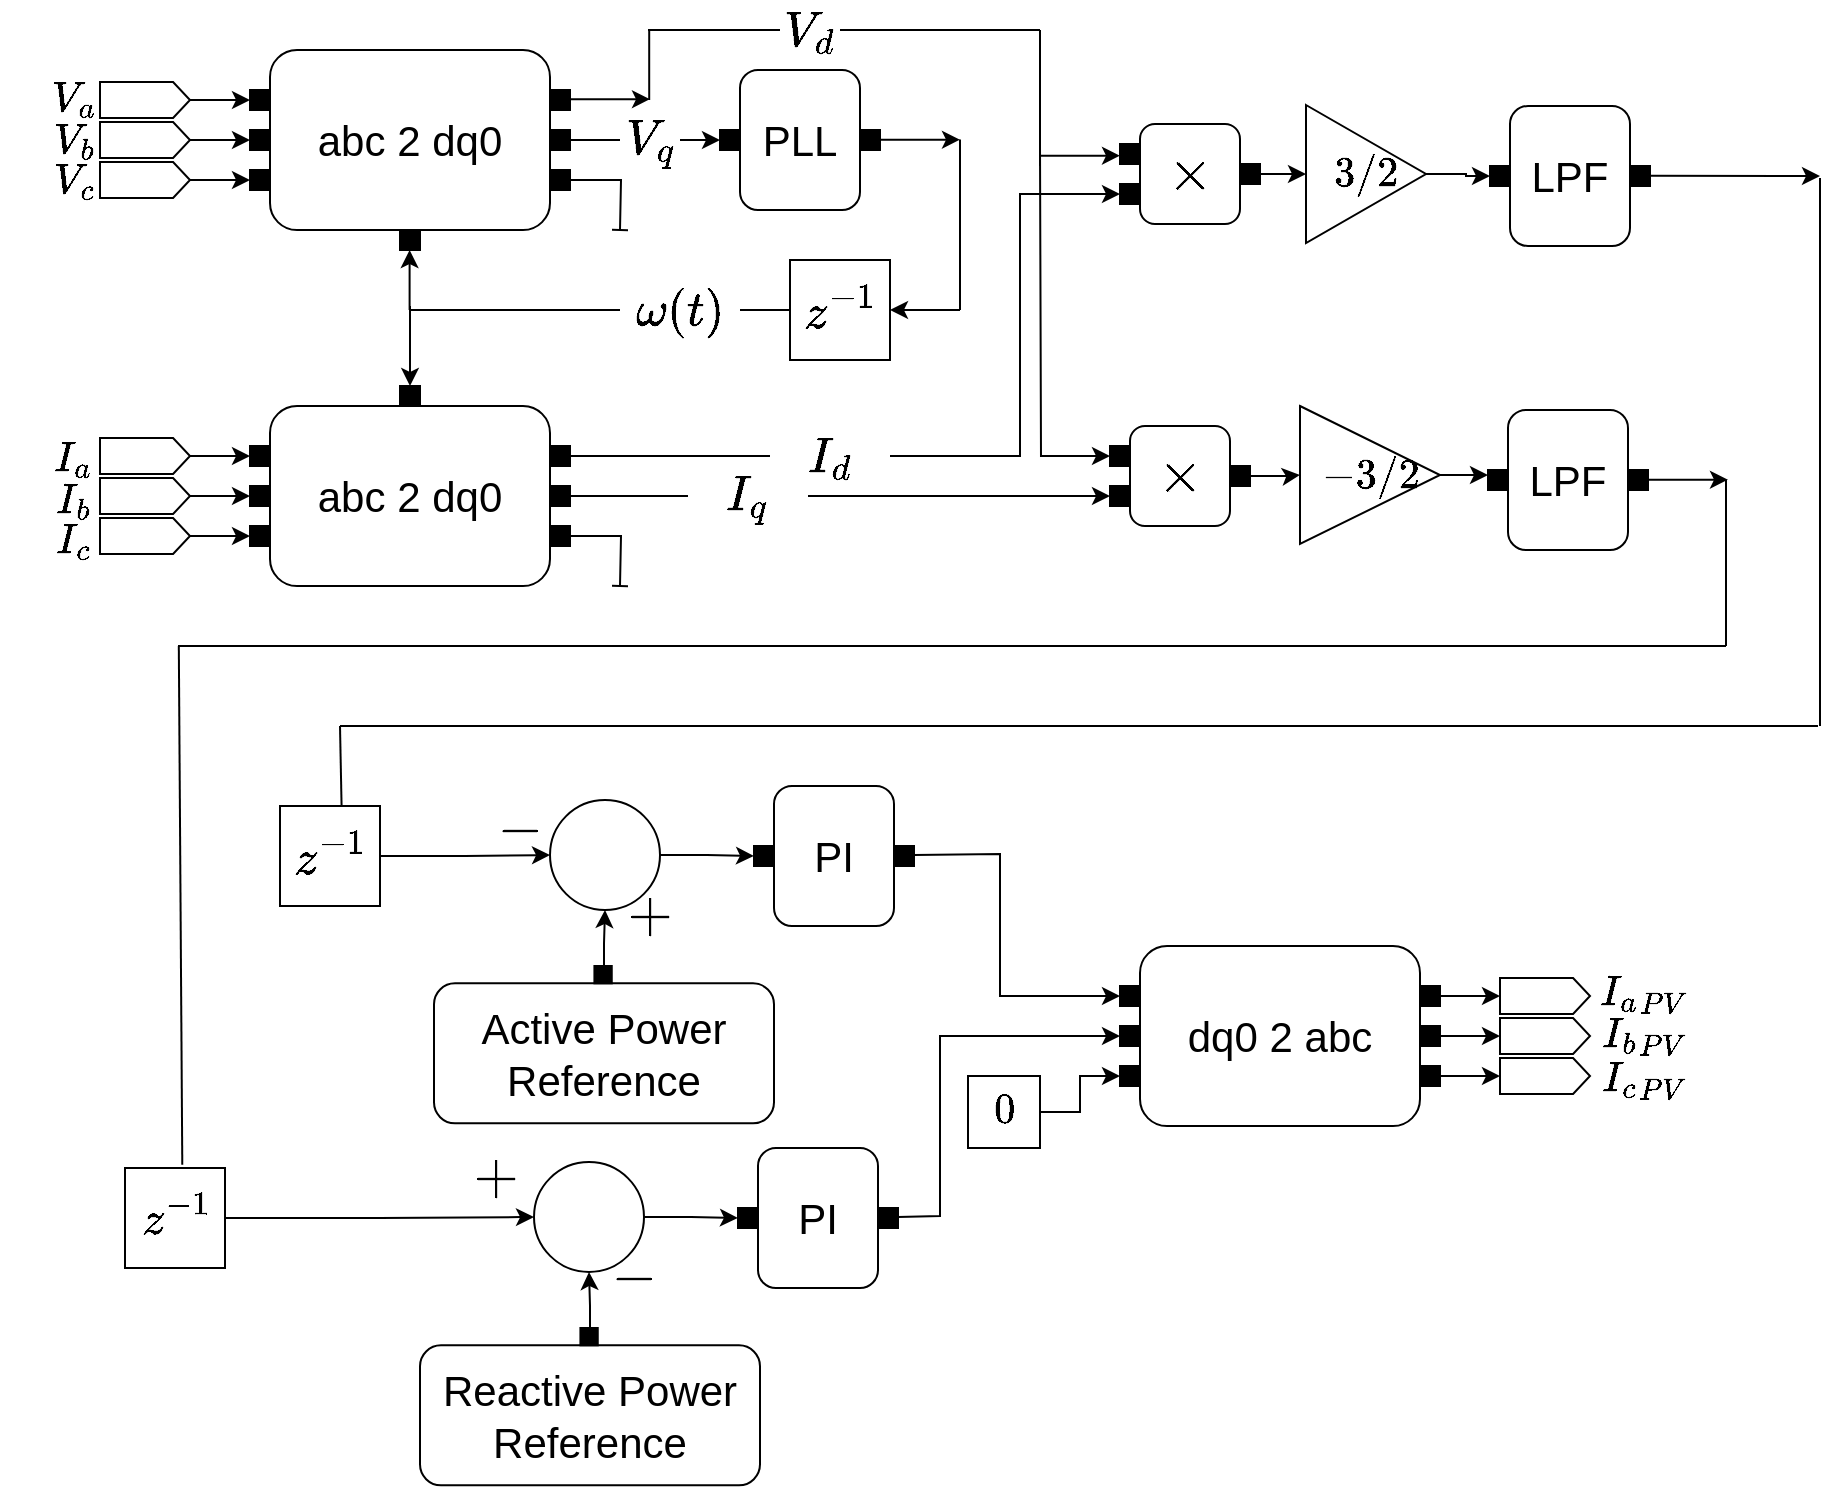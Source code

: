 <mxfile version="21.6.5" type="device">
  <diagram name="Page-1" id="e4E5GDcCQXIOogsdPwY5">
    <mxGraphModel dx="883" dy="427" grid="1" gridSize="10" guides="1" tooltips="1" connect="1" arrows="1" fold="1" page="1" pageScale="1" pageWidth="850" pageHeight="1100" math="1" shadow="0">
      <root>
        <mxCell id="0" />
        <mxCell id="1" parent="0" />
        <mxCell id="7fiHmVf5emakg1zoLztc-21" value="" style="group" vertex="1" connectable="0" parent="1">
          <mxGeometry x="155" y="62" width="160" height="90" as="geometry" />
        </mxCell>
        <mxCell id="7fiHmVf5emakg1zoLztc-14" value="&lt;font style=&quot;font-size: 21px;&quot;&gt;abc 2 dq0&lt;/font&gt;" style="rounded=1;whiteSpace=wrap;html=1;" vertex="1" parent="7fiHmVf5emakg1zoLztc-21">
          <mxGeometry x="10" width="140" height="90" as="geometry" />
        </mxCell>
        <mxCell id="7fiHmVf5emakg1zoLztc-15" value="" style="whiteSpace=wrap;html=1;aspect=fixed;fillColor=#000000;" vertex="1" parent="7fiHmVf5emakg1zoLztc-21">
          <mxGeometry y="20" width="10" height="10" as="geometry" />
        </mxCell>
        <mxCell id="7fiHmVf5emakg1zoLztc-16" value="" style="whiteSpace=wrap;html=1;aspect=fixed;fillColor=#000000;" vertex="1" parent="7fiHmVf5emakg1zoLztc-21">
          <mxGeometry x="150" y="20" width="10" height="10" as="geometry" />
        </mxCell>
        <mxCell id="7fiHmVf5emakg1zoLztc-229" style="edgeStyle=orthogonalEdgeStyle;rounded=0;orthogonalLoop=1;jettySize=auto;html=1;endArrow=baseDash;endFill=0;" edge="1" parent="7fiHmVf5emakg1zoLztc-21" source="7fiHmVf5emakg1zoLztc-17">
          <mxGeometry relative="1" as="geometry">
            <mxPoint x="185" y="90" as="targetPoint" />
          </mxGeometry>
        </mxCell>
        <mxCell id="7fiHmVf5emakg1zoLztc-17" value="" style="whiteSpace=wrap;html=1;aspect=fixed;fillColor=#000000;" vertex="1" parent="7fiHmVf5emakg1zoLztc-21">
          <mxGeometry x="150" y="60" width="10" height="10" as="geometry" />
        </mxCell>
        <mxCell id="7fiHmVf5emakg1zoLztc-18" value="" style="whiteSpace=wrap;html=1;aspect=fixed;fillColor=#000000;" vertex="1" parent="7fiHmVf5emakg1zoLztc-21">
          <mxGeometry y="60" width="10" height="10" as="geometry" />
        </mxCell>
        <mxCell id="7fiHmVf5emakg1zoLztc-19" value="" style="whiteSpace=wrap;html=1;aspect=fixed;fillColor=#000000;" vertex="1" parent="7fiHmVf5emakg1zoLztc-21">
          <mxGeometry y="40" width="10" height="10" as="geometry" />
        </mxCell>
        <mxCell id="7fiHmVf5emakg1zoLztc-20" value="" style="whiteSpace=wrap;html=1;aspect=fixed;fillColor=#000000;" vertex="1" parent="7fiHmVf5emakg1zoLztc-21">
          <mxGeometry x="150" y="40" width="10" height="10" as="geometry" />
        </mxCell>
        <mxCell id="7fiHmVf5emakg1zoLztc-32" value="" style="group" vertex="1" connectable="0" parent="1">
          <mxGeometry x="80" y="78" width="75" height="18" as="geometry" />
        </mxCell>
        <mxCell id="7fiHmVf5emakg1zoLztc-24" value="" style="endArrow=classic;html=1;rounded=0;" edge="1" parent="7fiHmVf5emakg1zoLztc-32">
          <mxGeometry width="50" height="50" relative="1" as="geometry">
            <mxPoint x="45" y="9" as="sourcePoint" />
            <mxPoint x="75" y="9" as="targetPoint" />
          </mxGeometry>
        </mxCell>
        <mxCell id="7fiHmVf5emakg1zoLztc-31" value="" style="shape=offPageConnector;whiteSpace=wrap;html=1;direction=north;size=0.188;" vertex="1" parent="7fiHmVf5emakg1zoLztc-32">
          <mxGeometry width="45" height="18" as="geometry" />
        </mxCell>
        <mxCell id="7fiHmVf5emakg1zoLztc-33" value="" style="group" vertex="1" connectable="0" parent="1">
          <mxGeometry x="80" y="98" width="75" height="18" as="geometry" />
        </mxCell>
        <mxCell id="7fiHmVf5emakg1zoLztc-34" value="" style="endArrow=classic;html=1;rounded=0;" edge="1" parent="7fiHmVf5emakg1zoLztc-33">
          <mxGeometry width="50" height="50" relative="1" as="geometry">
            <mxPoint x="45" y="9" as="sourcePoint" />
            <mxPoint x="75" y="9" as="targetPoint" />
          </mxGeometry>
        </mxCell>
        <mxCell id="7fiHmVf5emakg1zoLztc-35" value="" style="shape=offPageConnector;whiteSpace=wrap;html=1;direction=north;size=0.188;" vertex="1" parent="7fiHmVf5emakg1zoLztc-33">
          <mxGeometry width="45" height="18" as="geometry" />
        </mxCell>
        <mxCell id="7fiHmVf5emakg1zoLztc-36" value="" style="group" vertex="1" connectable="0" parent="1">
          <mxGeometry x="80" y="118" width="75" height="18" as="geometry" />
        </mxCell>
        <mxCell id="7fiHmVf5emakg1zoLztc-37" value="" style="endArrow=classic;html=1;rounded=0;" edge="1" parent="7fiHmVf5emakg1zoLztc-36">
          <mxGeometry width="50" height="50" relative="1" as="geometry">
            <mxPoint x="45" y="9" as="sourcePoint" />
            <mxPoint x="75" y="9" as="targetPoint" />
          </mxGeometry>
        </mxCell>
        <mxCell id="7fiHmVf5emakg1zoLztc-38" value="" style="shape=offPageConnector;whiteSpace=wrap;html=1;direction=north;size=0.188;" vertex="1" parent="7fiHmVf5emakg1zoLztc-36">
          <mxGeometry width="45" height="18" as="geometry" />
        </mxCell>
        <mxCell id="7fiHmVf5emakg1zoLztc-56" value="" style="group" vertex="1" connectable="0" parent="1">
          <mxGeometry x="155" y="240" width="160" height="90" as="geometry" />
        </mxCell>
        <mxCell id="7fiHmVf5emakg1zoLztc-57" value="&lt;font style=&quot;font-size: 21px;&quot;&gt;abc 2 dq0&lt;/font&gt;" style="rounded=1;whiteSpace=wrap;html=1;" vertex="1" parent="7fiHmVf5emakg1zoLztc-56">
          <mxGeometry x="10" width="140" height="90" as="geometry" />
        </mxCell>
        <mxCell id="7fiHmVf5emakg1zoLztc-58" value="" style="whiteSpace=wrap;html=1;aspect=fixed;fillColor=#000000;" vertex="1" parent="7fiHmVf5emakg1zoLztc-56">
          <mxGeometry y="20" width="10" height="10" as="geometry" />
        </mxCell>
        <mxCell id="7fiHmVf5emakg1zoLztc-59" value="" style="whiteSpace=wrap;html=1;aspect=fixed;fillColor=#000000;" vertex="1" parent="7fiHmVf5emakg1zoLztc-56">
          <mxGeometry x="150" y="20" width="10" height="10" as="geometry" />
        </mxCell>
        <mxCell id="7fiHmVf5emakg1zoLztc-230" style="edgeStyle=orthogonalEdgeStyle;rounded=0;orthogonalLoop=1;jettySize=auto;html=1;endArrow=baseDash;endFill=0;" edge="1" parent="7fiHmVf5emakg1zoLztc-56" source="7fiHmVf5emakg1zoLztc-60">
          <mxGeometry relative="1" as="geometry">
            <mxPoint x="185" y="90" as="targetPoint" />
          </mxGeometry>
        </mxCell>
        <mxCell id="7fiHmVf5emakg1zoLztc-60" value="" style="whiteSpace=wrap;html=1;aspect=fixed;fillColor=#000000;" vertex="1" parent="7fiHmVf5emakg1zoLztc-56">
          <mxGeometry x="150" y="60" width="10" height="10" as="geometry" />
        </mxCell>
        <mxCell id="7fiHmVf5emakg1zoLztc-61" value="" style="whiteSpace=wrap;html=1;aspect=fixed;fillColor=#000000;" vertex="1" parent="7fiHmVf5emakg1zoLztc-56">
          <mxGeometry y="60" width="10" height="10" as="geometry" />
        </mxCell>
        <mxCell id="7fiHmVf5emakg1zoLztc-62" value="" style="whiteSpace=wrap;html=1;aspect=fixed;fillColor=#000000;" vertex="1" parent="7fiHmVf5emakg1zoLztc-56">
          <mxGeometry y="40" width="10" height="10" as="geometry" />
        </mxCell>
        <mxCell id="7fiHmVf5emakg1zoLztc-63" value="" style="whiteSpace=wrap;html=1;aspect=fixed;fillColor=#000000;" vertex="1" parent="7fiHmVf5emakg1zoLztc-56">
          <mxGeometry x="150" y="40" width="10" height="10" as="geometry" />
        </mxCell>
        <mxCell id="7fiHmVf5emakg1zoLztc-64" value="" style="group" vertex="1" connectable="0" parent="1">
          <mxGeometry x="80" y="256" width="75" height="18" as="geometry" />
        </mxCell>
        <mxCell id="7fiHmVf5emakg1zoLztc-65" value="" style="endArrow=classic;html=1;rounded=0;" edge="1" parent="7fiHmVf5emakg1zoLztc-64">
          <mxGeometry width="50" height="50" relative="1" as="geometry">
            <mxPoint x="45" y="9" as="sourcePoint" />
            <mxPoint x="75" y="9" as="targetPoint" />
          </mxGeometry>
        </mxCell>
        <mxCell id="7fiHmVf5emakg1zoLztc-66" value="" style="shape=offPageConnector;whiteSpace=wrap;html=1;direction=north;size=0.188;" vertex="1" parent="7fiHmVf5emakg1zoLztc-64">
          <mxGeometry width="45" height="18" as="geometry" />
        </mxCell>
        <mxCell id="7fiHmVf5emakg1zoLztc-67" value="" style="group" vertex="1" connectable="0" parent="1">
          <mxGeometry x="80" y="276" width="75" height="18" as="geometry" />
        </mxCell>
        <mxCell id="7fiHmVf5emakg1zoLztc-68" value="" style="endArrow=classic;html=1;rounded=0;" edge="1" parent="7fiHmVf5emakg1zoLztc-67">
          <mxGeometry width="50" height="50" relative="1" as="geometry">
            <mxPoint x="45" y="9" as="sourcePoint" />
            <mxPoint x="75" y="9" as="targetPoint" />
          </mxGeometry>
        </mxCell>
        <mxCell id="7fiHmVf5emakg1zoLztc-69" value="" style="shape=offPageConnector;whiteSpace=wrap;html=1;direction=north;size=0.188;" vertex="1" parent="7fiHmVf5emakg1zoLztc-67">
          <mxGeometry width="45" height="18" as="geometry" />
        </mxCell>
        <mxCell id="7fiHmVf5emakg1zoLztc-70" value="" style="group" vertex="1" connectable="0" parent="1">
          <mxGeometry x="80" y="296" width="75" height="18" as="geometry" />
        </mxCell>
        <mxCell id="7fiHmVf5emakg1zoLztc-71" value="" style="endArrow=classic;html=1;rounded=0;" edge="1" parent="7fiHmVf5emakg1zoLztc-70">
          <mxGeometry width="50" height="50" relative="1" as="geometry">
            <mxPoint x="45" y="9" as="sourcePoint" />
            <mxPoint x="75" y="9" as="targetPoint" />
          </mxGeometry>
        </mxCell>
        <mxCell id="7fiHmVf5emakg1zoLztc-72" value="" style="shape=offPageConnector;whiteSpace=wrap;html=1;direction=north;size=0.188;" vertex="1" parent="7fiHmVf5emakg1zoLztc-70">
          <mxGeometry width="45" height="18" as="geometry" />
        </mxCell>
        <mxCell id="7fiHmVf5emakg1zoLztc-73" value="" style="group" vertex="1" connectable="0" parent="1">
          <mxGeometry x="390.0" y="62" width="160" height="90" as="geometry" />
        </mxCell>
        <mxCell id="7fiHmVf5emakg1zoLztc-74" value="&lt;font style=&quot;font-size: 21px;&quot;&gt;PLL&lt;/font&gt;" style="rounded=1;whiteSpace=wrap;html=1;" vertex="1" parent="7fiHmVf5emakg1zoLztc-73">
          <mxGeometry x="10" y="10" width="60" height="70" as="geometry" />
        </mxCell>
        <mxCell id="7fiHmVf5emakg1zoLztc-75" value="" style="whiteSpace=wrap;html=1;aspect=fixed;fillColor=#000000;" vertex="1" parent="7fiHmVf5emakg1zoLztc-73">
          <mxGeometry y="40" width="10" height="10" as="geometry" />
        </mxCell>
        <mxCell id="7fiHmVf5emakg1zoLztc-76" value="" style="whiteSpace=wrap;html=1;aspect=fixed;fillColor=#000000;" vertex="1" parent="7fiHmVf5emakg1zoLztc-73">
          <mxGeometry x="70" y="40" width="10" height="10" as="geometry" />
        </mxCell>
        <mxCell id="7fiHmVf5emakg1zoLztc-80" value="" style="endArrow=classic;html=1;rounded=0;" edge="1" parent="7fiHmVf5emakg1zoLztc-73">
          <mxGeometry width="50" height="50" relative="1" as="geometry">
            <mxPoint x="80.0" y="44.86" as="sourcePoint" />
            <mxPoint x="120.0" y="44.86" as="targetPoint" />
          </mxGeometry>
        </mxCell>
        <mxCell id="7fiHmVf5emakg1zoLztc-108" value="" style="endArrow=none;html=1;rounded=0;" edge="1" parent="7fiHmVf5emakg1zoLztc-73">
          <mxGeometry width="50" height="50" relative="1" as="geometry">
            <mxPoint x="160.0" y="-10" as="sourcePoint" />
            <mxPoint x="160.0" y="58" as="targetPoint" />
          </mxGeometry>
        </mxCell>
        <mxCell id="7fiHmVf5emakg1zoLztc-78" style="edgeStyle=orthogonalEdgeStyle;rounded=0;orthogonalLoop=1;jettySize=auto;html=1;exitX=1;exitY=0.5;exitDx=0;exitDy=0;" edge="1" parent="1" source="7fiHmVf5emakg1zoLztc-85">
          <mxGeometry relative="1" as="geometry">
            <mxPoint x="390" y="107" as="targetPoint" />
          </mxGeometry>
        </mxCell>
        <mxCell id="7fiHmVf5emakg1zoLztc-79" value="" style="whiteSpace=wrap;html=1;aspect=fixed;fillColor=#000000;" vertex="1" parent="1">
          <mxGeometry x="230" y="152" width="10" height="10" as="geometry" />
        </mxCell>
        <mxCell id="7fiHmVf5emakg1zoLztc-81" value="" style="endArrow=classic;html=1;rounded=0;" edge="1" parent="1">
          <mxGeometry width="50" height="50" relative="1" as="geometry">
            <mxPoint x="234.8" y="192" as="sourcePoint" />
            <mxPoint x="234.8" y="162" as="targetPoint" />
          </mxGeometry>
        </mxCell>
        <mxCell id="7fiHmVf5emakg1zoLztc-82" value="" style="endArrow=none;html=1;rounded=0;startArrow=classic;startFill=1;" edge="1" parent="1" source="7fiHmVf5emakg1zoLztc-134">
          <mxGeometry width="50" height="50" relative="1" as="geometry">
            <mxPoint x="235" y="192" as="sourcePoint" />
            <mxPoint x="510" y="192" as="targetPoint" />
          </mxGeometry>
        </mxCell>
        <mxCell id="7fiHmVf5emakg1zoLztc-83" value="" style="endArrow=none;html=1;rounded=0;" edge="1" parent="1">
          <mxGeometry width="50" height="50" relative="1" as="geometry">
            <mxPoint x="510" y="106.8" as="sourcePoint" />
            <mxPoint x="510" y="192" as="targetPoint" />
          </mxGeometry>
        </mxCell>
        <mxCell id="7fiHmVf5emakg1zoLztc-86" value="" style="edgeStyle=orthogonalEdgeStyle;rounded=0;orthogonalLoop=1;jettySize=auto;html=1;exitX=1;exitY=0.5;exitDx=0;exitDy=0;endArrow=none;endFill=0;" edge="1" parent="1" source="7fiHmVf5emakg1zoLztc-20" target="7fiHmVf5emakg1zoLztc-85">
          <mxGeometry relative="1" as="geometry">
            <mxPoint x="315" y="107" as="sourcePoint" />
            <mxPoint x="390" y="107" as="targetPoint" />
          </mxGeometry>
        </mxCell>
        <mxCell id="7fiHmVf5emakg1zoLztc-85" value="&lt;font style=&quot;font-size: 21px;&quot;&gt;$$V_q$$&lt;/font&gt;" style="text;html=1;strokeColor=none;fillColor=none;align=center;verticalAlign=middle;whiteSpace=wrap;rounded=0;" vertex="1" parent="1">
          <mxGeometry x="340" y="92" width="30" height="30" as="geometry" />
        </mxCell>
        <mxCell id="7fiHmVf5emakg1zoLztc-87" value="" style="endArrow=none;html=1;rounded=0;" edge="1" parent="1" target="7fiHmVf5emakg1zoLztc-84">
          <mxGeometry width="50" height="50" relative="1" as="geometry">
            <mxPoint x="235" y="192" as="sourcePoint" />
            <mxPoint x="510" y="192" as="targetPoint" />
          </mxGeometry>
        </mxCell>
        <mxCell id="7fiHmVf5emakg1zoLztc-84" value="&lt;font style=&quot;font-size: 21px;&quot;&gt;$$\omega(t)$$&lt;/font&gt;" style="text;html=1;strokeColor=none;fillColor=none;align=center;verticalAlign=middle;whiteSpace=wrap;rounded=0;" vertex="1" parent="1">
          <mxGeometry x="340" y="177" width="60" height="30" as="geometry" />
        </mxCell>
        <mxCell id="7fiHmVf5emakg1zoLztc-94" value="" style="endArrow=classic;html=1;rounded=0;" edge="1" parent="1">
          <mxGeometry width="50" height="50" relative="1" as="geometry">
            <mxPoint x="315" y="86.6" as="sourcePoint" />
            <mxPoint x="355" y="86.6" as="targetPoint" />
          </mxGeometry>
        </mxCell>
        <mxCell id="7fiHmVf5emakg1zoLztc-95" value="" style="endArrow=none;html=1;rounded=0;" edge="1" parent="1">
          <mxGeometry width="50" height="50" relative="1" as="geometry">
            <mxPoint x="354.6" y="52" as="sourcePoint" />
            <mxPoint x="354.6" y="87" as="targetPoint" />
          </mxGeometry>
        </mxCell>
        <mxCell id="7fiHmVf5emakg1zoLztc-96" value="" style="endArrow=none;html=1;rounded=0;" edge="1" parent="1" source="7fiHmVf5emakg1zoLztc-112">
          <mxGeometry width="50" height="50" relative="1" as="geometry">
            <mxPoint x="354" y="52" as="sourcePoint" />
            <mxPoint x="550" y="52" as="targetPoint" />
          </mxGeometry>
        </mxCell>
        <mxCell id="7fiHmVf5emakg1zoLztc-109" value="" style="endArrow=classic;html=1;rounded=0;" edge="1" parent="1">
          <mxGeometry width="50" height="50" relative="1" as="geometry">
            <mxPoint x="550" y="114.86" as="sourcePoint" />
            <mxPoint x="590" y="114.86" as="targetPoint" />
          </mxGeometry>
        </mxCell>
        <mxCell id="7fiHmVf5emakg1zoLztc-111" value="" style="group" vertex="1" connectable="0" parent="1">
          <mxGeometry x="590" y="99" width="70.0" height="50" as="geometry" />
        </mxCell>
        <mxCell id="7fiHmVf5emakg1zoLztc-89" value="&lt;font style=&quot;font-size: 24px;&quot;&gt;$$\times$$&lt;/font&gt;" style="rounded=1;whiteSpace=wrap;html=1;" vertex="1" parent="7fiHmVf5emakg1zoLztc-111">
          <mxGeometry x="10.0" width="50" height="50" as="geometry" />
        </mxCell>
        <mxCell id="7fiHmVf5emakg1zoLztc-90" value="" style="whiteSpace=wrap;html=1;aspect=fixed;fillColor=#000000;" vertex="1" parent="7fiHmVf5emakg1zoLztc-111">
          <mxGeometry x="1.137e-13" y="30" width="10" height="10" as="geometry" />
        </mxCell>
        <mxCell id="7fiHmVf5emakg1zoLztc-91" value="" style="whiteSpace=wrap;html=1;aspect=fixed;fillColor=#000000;" vertex="1" parent="7fiHmVf5emakg1zoLztc-111">
          <mxGeometry x="60.0" y="20" width="10" height="10" as="geometry" />
        </mxCell>
        <mxCell id="7fiHmVf5emakg1zoLztc-101" value="" style="whiteSpace=wrap;html=1;aspect=fixed;fillColor=#000000;" vertex="1" parent="7fiHmVf5emakg1zoLztc-111">
          <mxGeometry y="10" width="10" height="10" as="geometry" />
        </mxCell>
        <mxCell id="7fiHmVf5emakg1zoLztc-113" value="" style="endArrow=none;html=1;rounded=0;" edge="1" parent="1" target="7fiHmVf5emakg1zoLztc-112">
          <mxGeometry width="50" height="50" relative="1" as="geometry">
            <mxPoint x="354" y="52" as="sourcePoint" />
            <mxPoint x="550" y="52" as="targetPoint" />
          </mxGeometry>
        </mxCell>
        <mxCell id="7fiHmVf5emakg1zoLztc-112" value="&lt;font style=&quot;font-size: 21px;&quot;&gt;$$V_d$$&lt;/font&gt;" style="text;html=1;strokeColor=none;fillColor=none;align=center;verticalAlign=middle;whiteSpace=wrap;rounded=0;" vertex="1" parent="1">
          <mxGeometry x="420" y="37" width="30" height="30" as="geometry" />
        </mxCell>
        <mxCell id="7fiHmVf5emakg1zoLztc-117" value="" style="group" vertex="1" connectable="0" parent="1">
          <mxGeometry x="310" y="250" width="275" height="30" as="geometry" />
        </mxCell>
        <mxCell id="7fiHmVf5emakg1zoLztc-115" value="" style="endArrow=none;html=1;rounded=0;" edge="1" parent="7fiHmVf5emakg1zoLztc-117" target="7fiHmVf5emakg1zoLztc-116">
          <mxGeometry width="50" height="50" relative="1" as="geometry">
            <mxPoint y="15" as="sourcePoint" />
            <mxPoint x="275" y="15" as="targetPoint" />
          </mxGeometry>
        </mxCell>
        <mxCell id="7fiHmVf5emakg1zoLztc-116" value="&lt;font style=&quot;font-size: 21px;&quot;&gt;$$I_d$$&lt;/font&gt;" style="text;html=1;strokeColor=none;fillColor=none;align=center;verticalAlign=middle;whiteSpace=wrap;rounded=0;" vertex="1" parent="7fiHmVf5emakg1zoLztc-117">
          <mxGeometry x="105" width="60" height="30" as="geometry" />
        </mxCell>
        <mxCell id="7fiHmVf5emakg1zoLztc-118" value="" style="group" vertex="1" connectable="0" parent="1">
          <mxGeometry x="310" y="270" width="275" height="30" as="geometry" />
        </mxCell>
        <mxCell id="7fiHmVf5emakg1zoLztc-119" value="" style="endArrow=classic;html=1;rounded=0;endFill=1;" edge="1" parent="7fiHmVf5emakg1zoLztc-118" source="7fiHmVf5emakg1zoLztc-121">
          <mxGeometry width="50" height="50" relative="1" as="geometry">
            <mxPoint y="15" as="sourcePoint" />
            <mxPoint x="275" y="15" as="targetPoint" />
          </mxGeometry>
        </mxCell>
        <mxCell id="7fiHmVf5emakg1zoLztc-120" value="" style="endArrow=none;html=1;rounded=0;" edge="1" parent="7fiHmVf5emakg1zoLztc-118" target="7fiHmVf5emakg1zoLztc-121">
          <mxGeometry width="50" height="50" relative="1" as="geometry">
            <mxPoint y="15" as="sourcePoint" />
            <mxPoint x="275" y="15" as="targetPoint" />
          </mxGeometry>
        </mxCell>
        <mxCell id="7fiHmVf5emakg1zoLztc-121" value="&lt;font style=&quot;font-size: 21px;&quot;&gt;$$I_q$$&lt;/font&gt;" style="text;html=1;strokeColor=none;fillColor=none;align=center;verticalAlign=middle;whiteSpace=wrap;rounded=0;" vertex="1" parent="7fiHmVf5emakg1zoLztc-118">
          <mxGeometry x="64" width="60" height="30" as="geometry" />
        </mxCell>
        <mxCell id="7fiHmVf5emakg1zoLztc-122" value="" style="group" vertex="1" connectable="0" parent="1">
          <mxGeometry x="585" y="250" width="70.0" height="50" as="geometry" />
        </mxCell>
        <mxCell id="7fiHmVf5emakg1zoLztc-123" value="&lt;font style=&quot;font-size: 24px;&quot;&gt;$$\times$$&lt;/font&gt;" style="rounded=1;whiteSpace=wrap;html=1;" vertex="1" parent="7fiHmVf5emakg1zoLztc-122">
          <mxGeometry x="10.0" width="50" height="50" as="geometry" />
        </mxCell>
        <mxCell id="7fiHmVf5emakg1zoLztc-124" value="" style="whiteSpace=wrap;html=1;aspect=fixed;fillColor=#000000;" vertex="1" parent="7fiHmVf5emakg1zoLztc-122">
          <mxGeometry x="1.137e-13" y="30" width="10" height="10" as="geometry" />
        </mxCell>
        <mxCell id="7fiHmVf5emakg1zoLztc-125" value="" style="whiteSpace=wrap;html=1;aspect=fixed;fillColor=#000000;" vertex="1" parent="7fiHmVf5emakg1zoLztc-122">
          <mxGeometry x="60.0" y="20" width="10" height="10" as="geometry" />
        </mxCell>
        <mxCell id="7fiHmVf5emakg1zoLztc-133" style="edgeStyle=orthogonalEdgeStyle;rounded=0;orthogonalLoop=1;jettySize=auto;html=1;endArrow=none;endFill=0;startArrow=classic;startFill=1;" edge="1" parent="7fiHmVf5emakg1zoLztc-122" source="7fiHmVf5emakg1zoLztc-126">
          <mxGeometry relative="1" as="geometry">
            <mxPoint x="-35" y="-140" as="targetPoint" />
          </mxGeometry>
        </mxCell>
        <mxCell id="7fiHmVf5emakg1zoLztc-126" value="" style="whiteSpace=wrap;html=1;aspect=fixed;fillColor=#000000;" vertex="1" parent="7fiHmVf5emakg1zoLztc-122">
          <mxGeometry y="10" width="10" height="10" as="geometry" />
        </mxCell>
        <mxCell id="7fiHmVf5emakg1zoLztc-148" value="" style="edgeStyle=orthogonalEdgeStyle;rounded=0;orthogonalLoop=1;jettySize=auto;html=1;" edge="1" parent="1" source="7fiHmVf5emakg1zoLztc-127" target="7fiHmVf5emakg1zoLztc-143">
          <mxGeometry relative="1" as="geometry" />
        </mxCell>
        <mxCell id="7fiHmVf5emakg1zoLztc-127" value="&lt;font style=&quot;font-size: 18px;&quot;&gt;$$3/2$$&lt;/font&gt;" style="triangle;whiteSpace=wrap;html=1;" vertex="1" parent="1">
          <mxGeometry x="683" y="89.5" width="60" height="69" as="geometry" />
        </mxCell>
        <mxCell id="7fiHmVf5emakg1zoLztc-129" value="" style="edgeStyle=orthogonalEdgeStyle;rounded=0;orthogonalLoop=1;jettySize=auto;html=1;" edge="1" parent="1" source="7fiHmVf5emakg1zoLztc-91" target="7fiHmVf5emakg1zoLztc-127">
          <mxGeometry relative="1" as="geometry" />
        </mxCell>
        <mxCell id="7fiHmVf5emakg1zoLztc-155" style="edgeStyle=orthogonalEdgeStyle;rounded=0;orthogonalLoop=1;jettySize=auto;html=1;entryX=0;entryY=0.25;entryDx=0;entryDy=0;" edge="1" parent="1" source="7fiHmVf5emakg1zoLztc-130" target="7fiHmVf5emakg1zoLztc-151">
          <mxGeometry relative="1" as="geometry" />
        </mxCell>
        <mxCell id="7fiHmVf5emakg1zoLztc-130" value="&lt;font style=&quot;font-size: 18px;&quot;&gt;$$-3/2$$&lt;/font&gt;" style="triangle;whiteSpace=wrap;html=1;" vertex="1" parent="1">
          <mxGeometry x="680" y="240" width="70" height="69" as="geometry" />
        </mxCell>
        <mxCell id="7fiHmVf5emakg1zoLztc-131" value="" style="edgeStyle=orthogonalEdgeStyle;rounded=0;orthogonalLoop=1;jettySize=auto;html=1;" edge="1" parent="1" source="7fiHmVf5emakg1zoLztc-125" target="7fiHmVf5emakg1zoLztc-130">
          <mxGeometry relative="1" as="geometry" />
        </mxCell>
        <mxCell id="7fiHmVf5emakg1zoLztc-114" value="" style="endArrow=classic;html=1;rounded=0;endFill=1;" edge="1" parent="1" source="7fiHmVf5emakg1zoLztc-116">
          <mxGeometry width="50" height="50" relative="1" as="geometry">
            <mxPoint x="310" y="265" as="sourcePoint" />
            <mxPoint x="590" y="134" as="targetPoint" />
            <Array as="points">
              <mxPoint x="540" y="265" />
              <mxPoint x="540" y="134" />
            </Array>
          </mxGeometry>
        </mxCell>
        <mxCell id="7fiHmVf5emakg1zoLztc-135" value="" style="endArrow=none;html=1;rounded=0;" edge="1" parent="1" source="7fiHmVf5emakg1zoLztc-84" target="7fiHmVf5emakg1zoLztc-134">
          <mxGeometry width="50" height="50" relative="1" as="geometry">
            <mxPoint x="400" y="192" as="sourcePoint" />
            <mxPoint x="510" y="192" as="targetPoint" />
          </mxGeometry>
        </mxCell>
        <mxCell id="7fiHmVf5emakg1zoLztc-134" value="&lt;font style=&quot;font-size: 21px;&quot;&gt;$$z^{-1}$$&lt;/font&gt;" style="whiteSpace=wrap;html=1;aspect=fixed;" vertex="1" parent="1">
          <mxGeometry x="425" y="167" width="50" height="50" as="geometry" />
        </mxCell>
        <mxCell id="7fiHmVf5emakg1zoLztc-147" value="" style="group" vertex="1" connectable="0" parent="1">
          <mxGeometry x="775.0" y="90" width="120.0" height="70" as="geometry" />
        </mxCell>
        <mxCell id="7fiHmVf5emakg1zoLztc-142" value="&lt;font style=&quot;font-size: 21px;&quot;&gt;LPF&lt;/font&gt;" style="rounded=1;whiteSpace=wrap;html=1;" vertex="1" parent="7fiHmVf5emakg1zoLztc-147">
          <mxGeometry x="10" width="60" height="70" as="geometry" />
        </mxCell>
        <mxCell id="7fiHmVf5emakg1zoLztc-143" value="" style="whiteSpace=wrap;html=1;aspect=fixed;fillColor=#000000;" vertex="1" parent="7fiHmVf5emakg1zoLztc-147">
          <mxGeometry y="30" width="10" height="10" as="geometry" />
        </mxCell>
        <mxCell id="7fiHmVf5emakg1zoLztc-144" value="" style="whiteSpace=wrap;html=1;aspect=fixed;fillColor=#000000;" vertex="1" parent="7fiHmVf5emakg1zoLztc-147">
          <mxGeometry x="70" y="30" width="10" height="10" as="geometry" />
        </mxCell>
        <mxCell id="7fiHmVf5emakg1zoLztc-145" value="" style="endArrow=classic;html=1;rounded=0;" edge="1" parent="7fiHmVf5emakg1zoLztc-147">
          <mxGeometry width="50" height="50" relative="1" as="geometry">
            <mxPoint x="80.0" y="34.86" as="sourcePoint" />
            <mxPoint x="165.0" y="35" as="targetPoint" />
          </mxGeometry>
        </mxCell>
        <mxCell id="7fiHmVf5emakg1zoLztc-149" value="" style="group" vertex="1" connectable="0" parent="1">
          <mxGeometry x="774.0" y="242" width="120.0" height="70" as="geometry" />
        </mxCell>
        <mxCell id="7fiHmVf5emakg1zoLztc-150" value="&lt;font style=&quot;font-size: 21px;&quot;&gt;LPF&lt;/font&gt;" style="rounded=1;whiteSpace=wrap;html=1;" vertex="1" parent="7fiHmVf5emakg1zoLztc-149">
          <mxGeometry x="10" width="60" height="70" as="geometry" />
        </mxCell>
        <mxCell id="7fiHmVf5emakg1zoLztc-151" value="" style="whiteSpace=wrap;html=1;aspect=fixed;fillColor=#000000;" vertex="1" parent="7fiHmVf5emakg1zoLztc-149">
          <mxGeometry y="30" width="10" height="10" as="geometry" />
        </mxCell>
        <mxCell id="7fiHmVf5emakg1zoLztc-152" value="" style="whiteSpace=wrap;html=1;aspect=fixed;fillColor=#000000;" vertex="1" parent="7fiHmVf5emakg1zoLztc-149">
          <mxGeometry x="70" y="30" width="10" height="10" as="geometry" />
        </mxCell>
        <mxCell id="7fiHmVf5emakg1zoLztc-153" value="" style="endArrow=classic;html=1;rounded=0;" edge="1" parent="7fiHmVf5emakg1zoLztc-149">
          <mxGeometry width="50" height="50" relative="1" as="geometry">
            <mxPoint x="80.0" y="34.86" as="sourcePoint" />
            <mxPoint x="120.0" y="34.86" as="targetPoint" />
          </mxGeometry>
        </mxCell>
        <mxCell id="7fiHmVf5emakg1zoLztc-156" value="" style="endArrow=none;html=1;rounded=0;" edge="1" parent="1">
          <mxGeometry width="50" height="50" relative="1" as="geometry">
            <mxPoint x="893" y="277" as="sourcePoint" />
            <mxPoint x="893" y="360" as="targetPoint" />
          </mxGeometry>
        </mxCell>
        <mxCell id="7fiHmVf5emakg1zoLztc-157" value="" style="endArrow=none;html=1;rounded=0;" edge="1" parent="1">
          <mxGeometry width="50" height="50" relative="1" as="geometry">
            <mxPoint x="940" y="126" as="sourcePoint" />
            <mxPoint x="940" y="400" as="targetPoint" />
          </mxGeometry>
        </mxCell>
        <mxCell id="7fiHmVf5emakg1zoLztc-158" value="" style="endArrow=none;html=1;rounded=0;" edge="1" parent="1">
          <mxGeometry width="50" height="50" relative="1" as="geometry">
            <mxPoint x="119" y="360" as="sourcePoint" />
            <mxPoint x="893" y="360" as="targetPoint" />
          </mxGeometry>
        </mxCell>
        <mxCell id="7fiHmVf5emakg1zoLztc-159" value="" style="endArrow=none;html=1;rounded=0;" edge="1" parent="1">
          <mxGeometry width="50" height="50" relative="1" as="geometry">
            <mxPoint x="200" y="400" as="sourcePoint" />
            <mxPoint x="939" y="400" as="targetPoint" />
          </mxGeometry>
        </mxCell>
        <mxCell id="7fiHmVf5emakg1zoLztc-208" style="edgeStyle=orthogonalEdgeStyle;rounded=0;orthogonalLoop=1;jettySize=auto;html=1;entryX=0;entryY=0.5;entryDx=0;entryDy=0;" edge="1" parent="1" source="7fiHmVf5emakg1zoLztc-160" target="7fiHmVf5emakg1zoLztc-196">
          <mxGeometry relative="1" as="geometry">
            <mxPoint x="210" y="646" as="targetPoint" />
          </mxGeometry>
        </mxCell>
        <mxCell id="7fiHmVf5emakg1zoLztc-160" value="&lt;font style=&quot;font-size: 20px;&quot;&gt;$$z^{-1}$$&lt;/font&gt;" style="whiteSpace=wrap;html=1;aspect=fixed;" vertex="1" parent="1">
          <mxGeometry x="92.5" y="621" width="50" height="50" as="geometry" />
        </mxCell>
        <mxCell id="7fiHmVf5emakg1zoLztc-161" value="" style="endArrow=none;html=1;rounded=0;entryX=0.573;entryY=-0.032;entryDx=0;entryDy=0;entryPerimeter=0;" edge="1" parent="1" target="7fiHmVf5emakg1zoLztc-160">
          <mxGeometry width="50" height="50" relative="1" as="geometry">
            <mxPoint x="119.41" y="360" as="sourcePoint" />
            <mxPoint x="120" y="440" as="targetPoint" />
          </mxGeometry>
        </mxCell>
        <mxCell id="7fiHmVf5emakg1zoLztc-162" value="" style="endArrow=none;html=1;rounded=0;entryX=0.616;entryY=0.012;entryDx=0;entryDy=0;entryPerimeter=0;" edge="1" parent="1" target="7fiHmVf5emakg1zoLztc-163">
          <mxGeometry width="50" height="50" relative="1" as="geometry">
            <mxPoint x="200.0" y="400" as="sourcePoint" />
            <mxPoint x="200.59" y="480" as="targetPoint" />
          </mxGeometry>
        </mxCell>
        <mxCell id="7fiHmVf5emakg1zoLztc-166" value="" style="edgeStyle=orthogonalEdgeStyle;rounded=0;orthogonalLoop=1;jettySize=auto;html=1;" edge="1" parent="1" source="7fiHmVf5emakg1zoLztc-163" target="7fiHmVf5emakg1zoLztc-165">
          <mxGeometry relative="1" as="geometry" />
        </mxCell>
        <mxCell id="7fiHmVf5emakg1zoLztc-163" value="&lt;font style=&quot;font-size: 21px;&quot;&gt;$$z^{-1}$$&lt;/font&gt;" style="whiteSpace=wrap;html=1;aspect=fixed;" vertex="1" parent="1">
          <mxGeometry x="170" y="440" width="50" height="50" as="geometry" />
        </mxCell>
        <mxCell id="7fiHmVf5emakg1zoLztc-194" style="edgeStyle=orthogonalEdgeStyle;rounded=0;orthogonalLoop=1;jettySize=auto;html=1;entryX=0;entryY=0.5;entryDx=0;entryDy=0;" edge="1" parent="1" source="7fiHmVf5emakg1zoLztc-165" target="7fiHmVf5emakg1zoLztc-189">
          <mxGeometry relative="1" as="geometry">
            <mxPoint x="420" y="480" as="targetPoint" />
          </mxGeometry>
        </mxCell>
        <mxCell id="7fiHmVf5emakg1zoLztc-165" value="" style="ellipse;whiteSpace=wrap;html=1;" vertex="1" parent="1">
          <mxGeometry x="305" y="437" width="55" height="55" as="geometry" />
        </mxCell>
        <mxCell id="7fiHmVf5emakg1zoLztc-167" value="&lt;font style=&quot;font-size: 24px;&quot;&gt;$$+$$&lt;/font&gt;" style="text;html=1;strokeColor=none;fillColor=none;align=center;verticalAlign=middle;whiteSpace=wrap;rounded=0;" vertex="1" parent="1">
          <mxGeometry x="345" y="480" width="20" height="30" as="geometry" />
        </mxCell>
        <mxCell id="7fiHmVf5emakg1zoLztc-172" value="" style="endArrow=classic;html=1;rounded=0;entryX=0;entryY=0.5;entryDx=0;entryDy=0;" edge="1" parent="1" target="7fiHmVf5emakg1zoLztc-211">
          <mxGeometry width="50" height="50" relative="1" as="geometry">
            <mxPoint x="487" y="464.47" as="sourcePoint" />
            <mxPoint x="540" y="540" as="targetPoint" />
            <Array as="points">
              <mxPoint x="530" y="464" />
              <mxPoint x="530" y="535" />
            </Array>
          </mxGeometry>
        </mxCell>
        <mxCell id="7fiHmVf5emakg1zoLztc-184" value="" style="group" vertex="1" connectable="0" parent="1">
          <mxGeometry x="247" y="520" width="170" height="78.67" as="geometry" />
        </mxCell>
        <mxCell id="7fiHmVf5emakg1zoLztc-180" value="&lt;font style=&quot;font-size: 21px;&quot;&gt;Active Power Reference&lt;/font&gt;" style="rounded=1;whiteSpace=wrap;html=1;" vertex="1" parent="7fiHmVf5emakg1zoLztc-184">
          <mxGeometry y="8.67" width="170" height="70.0" as="geometry" />
        </mxCell>
        <mxCell id="7fiHmVf5emakg1zoLztc-182" value="" style="whiteSpace=wrap;html=1;aspect=fixed;fillColor=#000000;" vertex="1" parent="7fiHmVf5emakg1zoLztc-184">
          <mxGeometry x="80.209" width="8.667" height="8.667" as="geometry" />
        </mxCell>
        <mxCell id="7fiHmVf5emakg1zoLztc-185" value="" style="edgeStyle=orthogonalEdgeStyle;rounded=0;orthogonalLoop=1;jettySize=auto;html=1;" edge="1" parent="1" source="7fiHmVf5emakg1zoLztc-180" target="7fiHmVf5emakg1zoLztc-165">
          <mxGeometry relative="1" as="geometry" />
        </mxCell>
        <mxCell id="7fiHmVf5emakg1zoLztc-186" value="&lt;font style=&quot;font-size: 24px;&quot;&gt;$$-$$&lt;/font&gt;" style="text;html=1;strokeColor=none;fillColor=none;align=center;verticalAlign=middle;whiteSpace=wrap;rounded=0;" vertex="1" parent="1">
          <mxGeometry x="280" y="437" width="20" height="30" as="geometry" />
        </mxCell>
        <mxCell id="7fiHmVf5emakg1zoLztc-192" value="" style="group" vertex="1" connectable="0" parent="1">
          <mxGeometry x="407.0" y="430" width="80" height="70" as="geometry" />
        </mxCell>
        <mxCell id="7fiHmVf5emakg1zoLztc-188" value="&lt;font style=&quot;font-size: 21px;&quot;&gt;PI&lt;/font&gt;" style="rounded=1;whiteSpace=wrap;html=1;" vertex="1" parent="7fiHmVf5emakg1zoLztc-192">
          <mxGeometry x="10" width="60" height="70" as="geometry" />
        </mxCell>
        <mxCell id="7fiHmVf5emakg1zoLztc-189" value="" style="whiteSpace=wrap;html=1;aspect=fixed;fillColor=#000000;" vertex="1" parent="7fiHmVf5emakg1zoLztc-192">
          <mxGeometry y="30" width="10" height="10" as="geometry" />
        </mxCell>
        <mxCell id="7fiHmVf5emakg1zoLztc-190" value="" style="whiteSpace=wrap;html=1;aspect=fixed;fillColor=#000000;" vertex="1" parent="7fiHmVf5emakg1zoLztc-192">
          <mxGeometry x="70" y="30" width="10" height="10" as="geometry" />
        </mxCell>
        <mxCell id="7fiHmVf5emakg1zoLztc-195" style="edgeStyle=orthogonalEdgeStyle;rounded=0;orthogonalLoop=1;jettySize=auto;html=1;entryX=0;entryY=0.5;entryDx=0;entryDy=0;" edge="1" source="7fiHmVf5emakg1zoLztc-196" target="7fiHmVf5emakg1zoLztc-206" parent="1">
          <mxGeometry relative="1" as="geometry">
            <mxPoint x="412" y="661" as="targetPoint" />
          </mxGeometry>
        </mxCell>
        <mxCell id="7fiHmVf5emakg1zoLztc-196" value="" style="ellipse;whiteSpace=wrap;html=1;" vertex="1" parent="1">
          <mxGeometry x="297" y="618" width="55" height="55" as="geometry" />
        </mxCell>
        <mxCell id="7fiHmVf5emakg1zoLztc-197" value="&lt;font style=&quot;font-size: 24px;&quot;&gt;$$-$$&lt;/font&gt;" style="text;html=1;strokeColor=none;fillColor=none;align=center;verticalAlign=middle;whiteSpace=wrap;rounded=0;" vertex="1" parent="1">
          <mxGeometry x="337" y="661" width="20" height="30" as="geometry" />
        </mxCell>
        <mxCell id="7fiHmVf5emakg1zoLztc-198" value="" style="endArrow=classic;html=1;rounded=0;entryX=0;entryY=0.5;entryDx=0;entryDy=0;" edge="1" parent="1" target="7fiHmVf5emakg1zoLztc-215">
          <mxGeometry width="50" height="50" relative="1" as="geometry">
            <mxPoint x="479" y="645.47" as="sourcePoint" />
            <mxPoint x="520" y="646" as="targetPoint" />
            <Array as="points">
              <mxPoint x="500" y="645" />
              <mxPoint x="500" y="555" />
            </Array>
          </mxGeometry>
        </mxCell>
        <mxCell id="7fiHmVf5emakg1zoLztc-199" value="" style="group" vertex="1" connectable="0" parent="1">
          <mxGeometry x="240" y="701" width="170" height="78.67" as="geometry" />
        </mxCell>
        <mxCell id="7fiHmVf5emakg1zoLztc-200" value="&lt;font style=&quot;font-size: 21px;&quot;&gt;Reactive Power Reference&lt;/font&gt;" style="rounded=1;whiteSpace=wrap;html=1;" vertex="1" parent="7fiHmVf5emakg1zoLztc-199">
          <mxGeometry y="8.67" width="170" height="70.0" as="geometry" />
        </mxCell>
        <mxCell id="7fiHmVf5emakg1zoLztc-201" value="" style="whiteSpace=wrap;html=1;aspect=fixed;fillColor=#000000;" vertex="1" parent="7fiHmVf5emakg1zoLztc-199">
          <mxGeometry x="80.209" width="8.667" height="8.667" as="geometry" />
        </mxCell>
        <mxCell id="7fiHmVf5emakg1zoLztc-202" value="" style="edgeStyle=orthogonalEdgeStyle;rounded=0;orthogonalLoop=1;jettySize=auto;html=1;" edge="1" source="7fiHmVf5emakg1zoLztc-200" target="7fiHmVf5emakg1zoLztc-196" parent="1">
          <mxGeometry relative="1" as="geometry" />
        </mxCell>
        <mxCell id="7fiHmVf5emakg1zoLztc-203" value="&lt;font style=&quot;font-size: 24px;&quot;&gt;$$+$$&lt;/font&gt;" style="text;html=1;strokeColor=none;fillColor=none;align=center;verticalAlign=middle;whiteSpace=wrap;rounded=0;" vertex="1" parent="1">
          <mxGeometry x="268" y="611" width="20" height="30" as="geometry" />
        </mxCell>
        <mxCell id="7fiHmVf5emakg1zoLztc-204" value="" style="group" vertex="1" connectable="0" parent="1">
          <mxGeometry x="399.0" y="611" width="80" height="70" as="geometry" />
        </mxCell>
        <mxCell id="7fiHmVf5emakg1zoLztc-205" value="&lt;font style=&quot;font-size: 21px;&quot;&gt;PI&lt;/font&gt;" style="rounded=1;whiteSpace=wrap;html=1;" vertex="1" parent="7fiHmVf5emakg1zoLztc-204">
          <mxGeometry x="10" width="60" height="70" as="geometry" />
        </mxCell>
        <mxCell id="7fiHmVf5emakg1zoLztc-206" value="" style="whiteSpace=wrap;html=1;aspect=fixed;fillColor=#000000;" vertex="1" parent="7fiHmVf5emakg1zoLztc-204">
          <mxGeometry y="30" width="10" height="10" as="geometry" />
        </mxCell>
        <mxCell id="7fiHmVf5emakg1zoLztc-207" value="" style="whiteSpace=wrap;html=1;aspect=fixed;fillColor=#000000;" vertex="1" parent="7fiHmVf5emakg1zoLztc-204">
          <mxGeometry x="70" y="30" width="10" height="10" as="geometry" />
        </mxCell>
        <mxCell id="7fiHmVf5emakg1zoLztc-209" value="" style="group" vertex="1" connectable="0" parent="1">
          <mxGeometry x="590" y="510" width="160" height="90" as="geometry" />
        </mxCell>
        <mxCell id="7fiHmVf5emakg1zoLztc-210" value="&lt;font style=&quot;font-size: 21px;&quot;&gt;dq0 2 abc&lt;/font&gt;" style="rounded=1;whiteSpace=wrap;html=1;" vertex="1" parent="7fiHmVf5emakg1zoLztc-209">
          <mxGeometry x="10" width="140" height="90" as="geometry" />
        </mxCell>
        <mxCell id="7fiHmVf5emakg1zoLztc-211" value="" style="whiteSpace=wrap;html=1;aspect=fixed;fillColor=#000000;" vertex="1" parent="7fiHmVf5emakg1zoLztc-209">
          <mxGeometry y="20" width="10" height="10" as="geometry" />
        </mxCell>
        <mxCell id="7fiHmVf5emakg1zoLztc-212" value="" style="whiteSpace=wrap;html=1;aspect=fixed;fillColor=#000000;" vertex="1" parent="7fiHmVf5emakg1zoLztc-209">
          <mxGeometry x="150" y="20" width="10" height="10" as="geometry" />
        </mxCell>
        <mxCell id="7fiHmVf5emakg1zoLztc-213" value="" style="whiteSpace=wrap;html=1;aspect=fixed;fillColor=#000000;" vertex="1" parent="7fiHmVf5emakg1zoLztc-209">
          <mxGeometry x="150" y="60" width="10" height="10" as="geometry" />
        </mxCell>
        <mxCell id="7fiHmVf5emakg1zoLztc-214" value="" style="whiteSpace=wrap;html=1;aspect=fixed;fillColor=#000000;" vertex="1" parent="7fiHmVf5emakg1zoLztc-209">
          <mxGeometry y="60" width="10" height="10" as="geometry" />
        </mxCell>
        <mxCell id="7fiHmVf5emakg1zoLztc-215" value="" style="whiteSpace=wrap;html=1;aspect=fixed;fillColor=#000000;" vertex="1" parent="7fiHmVf5emakg1zoLztc-209">
          <mxGeometry y="40" width="10" height="10" as="geometry" />
        </mxCell>
        <mxCell id="7fiHmVf5emakg1zoLztc-225" style="edgeStyle=orthogonalEdgeStyle;rounded=0;orthogonalLoop=1;jettySize=auto;html=1;" edge="1" parent="7fiHmVf5emakg1zoLztc-209" source="7fiHmVf5emakg1zoLztc-216">
          <mxGeometry relative="1" as="geometry">
            <mxPoint x="190" y="45" as="targetPoint" />
          </mxGeometry>
        </mxCell>
        <mxCell id="7fiHmVf5emakg1zoLztc-216" value="" style="whiteSpace=wrap;html=1;aspect=fixed;fillColor=#000000;" vertex="1" parent="7fiHmVf5emakg1zoLztc-209">
          <mxGeometry x="150" y="40" width="10" height="10" as="geometry" />
        </mxCell>
        <mxCell id="7fiHmVf5emakg1zoLztc-219" style="edgeStyle=orthogonalEdgeStyle;rounded=0;orthogonalLoop=1;jettySize=auto;html=1;entryX=0;entryY=0.5;entryDx=0;entryDy=0;" edge="1" parent="1" source="7fiHmVf5emakg1zoLztc-218" target="7fiHmVf5emakg1zoLztc-214">
          <mxGeometry relative="1" as="geometry">
            <mxPoint x="580.0" y="580" as="targetPoint" />
          </mxGeometry>
        </mxCell>
        <mxCell id="7fiHmVf5emakg1zoLztc-218" value="&lt;font style=&quot;font-size: 18px;&quot;&gt;$$0$$&lt;/font&gt;" style="whiteSpace=wrap;html=1;aspect=fixed;" vertex="1" parent="1">
          <mxGeometry x="514" y="575" width="36" height="36" as="geometry" />
        </mxCell>
        <mxCell id="7fiHmVf5emakg1zoLztc-221" value="" style="shape=offPageConnector;whiteSpace=wrap;html=1;direction=north;size=0.188;" vertex="1" parent="1">
          <mxGeometry x="780" y="526" width="45" height="18" as="geometry" />
        </mxCell>
        <mxCell id="7fiHmVf5emakg1zoLztc-222" style="edgeStyle=orthogonalEdgeStyle;rounded=0;orthogonalLoop=1;jettySize=auto;html=1;entryX=0.5;entryY=0;entryDx=0;entryDy=0;" edge="1" parent="1" source="7fiHmVf5emakg1zoLztc-212" target="7fiHmVf5emakg1zoLztc-221">
          <mxGeometry relative="1" as="geometry" />
        </mxCell>
        <mxCell id="7fiHmVf5emakg1zoLztc-223" value="" style="shape=offPageConnector;whiteSpace=wrap;html=1;direction=north;size=0.188;" vertex="1" parent="1">
          <mxGeometry x="780" y="546" width="45" height="18" as="geometry" />
        </mxCell>
        <mxCell id="7fiHmVf5emakg1zoLztc-227" style="edgeStyle=orthogonalEdgeStyle;rounded=0;orthogonalLoop=1;jettySize=auto;html=1;" edge="1" parent="1">
          <mxGeometry relative="1" as="geometry">
            <mxPoint x="780" y="575" as="targetPoint" />
            <mxPoint x="750" y="575" as="sourcePoint" />
          </mxGeometry>
        </mxCell>
        <mxCell id="7fiHmVf5emakg1zoLztc-228" value="" style="shape=offPageConnector;whiteSpace=wrap;html=1;direction=north;size=0.188;" vertex="1" parent="1">
          <mxGeometry x="780" y="566" width="45" height="18" as="geometry" />
        </mxCell>
        <mxCell id="7fiHmVf5emakg1zoLztc-233" style="edgeStyle=orthogonalEdgeStyle;rounded=0;orthogonalLoop=1;jettySize=auto;html=1;startArrow=classic;startFill=1;endArrow=none;endFill=0;" edge="1" parent="1" source="7fiHmVf5emakg1zoLztc-231">
          <mxGeometry relative="1" as="geometry">
            <mxPoint x="235" y="190" as="targetPoint" />
          </mxGeometry>
        </mxCell>
        <mxCell id="7fiHmVf5emakg1zoLztc-231" value="" style="whiteSpace=wrap;html=1;aspect=fixed;fillColor=#000000;" vertex="1" parent="1">
          <mxGeometry x="230" y="230" width="10" height="10" as="geometry" />
        </mxCell>
        <mxCell id="7fiHmVf5emakg1zoLztc-234" value="&lt;font style=&quot;font-size: 18px;&quot;&gt;$$V_a$$&lt;/font&gt;" style="text;html=1;strokeColor=none;fillColor=none;align=center;verticalAlign=middle;whiteSpace=wrap;rounded=0;" vertex="1" parent="1">
          <mxGeometry x="52.5" y="76" width="27.5" height="21" as="geometry" />
        </mxCell>
        <mxCell id="7fiHmVf5emakg1zoLztc-235" value="&lt;font style=&quot;font-size: 18px;&quot;&gt;$$V_b$$&lt;/font&gt;" style="text;html=1;strokeColor=none;fillColor=none;align=center;verticalAlign=middle;whiteSpace=wrap;rounded=0;" vertex="1" parent="1">
          <mxGeometry x="52.5" y="97" width="27.5" height="21" as="geometry" />
        </mxCell>
        <mxCell id="7fiHmVf5emakg1zoLztc-236" value="&lt;font style=&quot;font-size: 18px;&quot;&gt;$$V_c$$&lt;/font&gt;" style="text;html=1;strokeColor=none;fillColor=none;align=center;verticalAlign=middle;whiteSpace=wrap;rounded=0;" vertex="1" parent="1">
          <mxGeometry x="52.5" y="117.5" width="27.5" height="21" as="geometry" />
        </mxCell>
        <mxCell id="7fiHmVf5emakg1zoLztc-237" value="&lt;font style=&quot;font-size: 18px;&quot;&gt;$$I_a$$&lt;/font&gt;" style="text;html=1;strokeColor=none;fillColor=none;align=center;verticalAlign=middle;whiteSpace=wrap;rounded=0;" vertex="1" parent="1">
          <mxGeometry x="52.5" y="256" width="27.5" height="21" as="geometry" />
        </mxCell>
        <mxCell id="7fiHmVf5emakg1zoLztc-238" value="&lt;font style=&quot;font-size: 18px;&quot;&gt;$$I_b$$&lt;/font&gt;" style="text;html=1;strokeColor=none;fillColor=none;align=center;verticalAlign=middle;whiteSpace=wrap;rounded=0;" vertex="1" parent="1">
          <mxGeometry x="52.5" y="277" width="27.5" height="21" as="geometry" />
        </mxCell>
        <mxCell id="7fiHmVf5emakg1zoLztc-239" value="&lt;font style=&quot;font-size: 18px;&quot;&gt;$$I_c$$&lt;/font&gt;" style="text;html=1;strokeColor=none;fillColor=none;align=center;verticalAlign=middle;whiteSpace=wrap;rounded=0;" vertex="1" parent="1">
          <mxGeometry x="52.5" y="297.5" width="27.5" height="21" as="geometry" />
        </mxCell>
        <mxCell id="7fiHmVf5emakg1zoLztc-243" value="&lt;font style=&quot;font-size: 18px;&quot;&gt;$${I_a}_{PV}$$&lt;/font&gt;" style="text;html=1;strokeColor=none;fillColor=none;align=center;verticalAlign=middle;whiteSpace=wrap;rounded=0;" vertex="1" parent="1">
          <mxGeometry x="838" y="523" width="27.5" height="21" as="geometry" />
        </mxCell>
        <mxCell id="7fiHmVf5emakg1zoLztc-244" value="&lt;font style=&quot;font-size: 18px;&quot;&gt;$${I_b}_{PV}$$&lt;/font&gt;" style="text;html=1;strokeColor=none;fillColor=none;align=center;verticalAlign=middle;whiteSpace=wrap;rounded=0;" vertex="1" parent="1">
          <mxGeometry x="838" y="544.5" width="27.5" height="21" as="geometry" />
        </mxCell>
        <mxCell id="7fiHmVf5emakg1zoLztc-245" value="&lt;font style=&quot;font-size: 18px;&quot;&gt;$${I_c}_{PV}$$&lt;/font&gt;" style="text;html=1;strokeColor=none;fillColor=none;align=center;verticalAlign=middle;whiteSpace=wrap;rounded=0;" vertex="1" parent="1">
          <mxGeometry x="838" y="566" width="27.5" height="21" as="geometry" />
        </mxCell>
      </root>
    </mxGraphModel>
  </diagram>
</mxfile>
